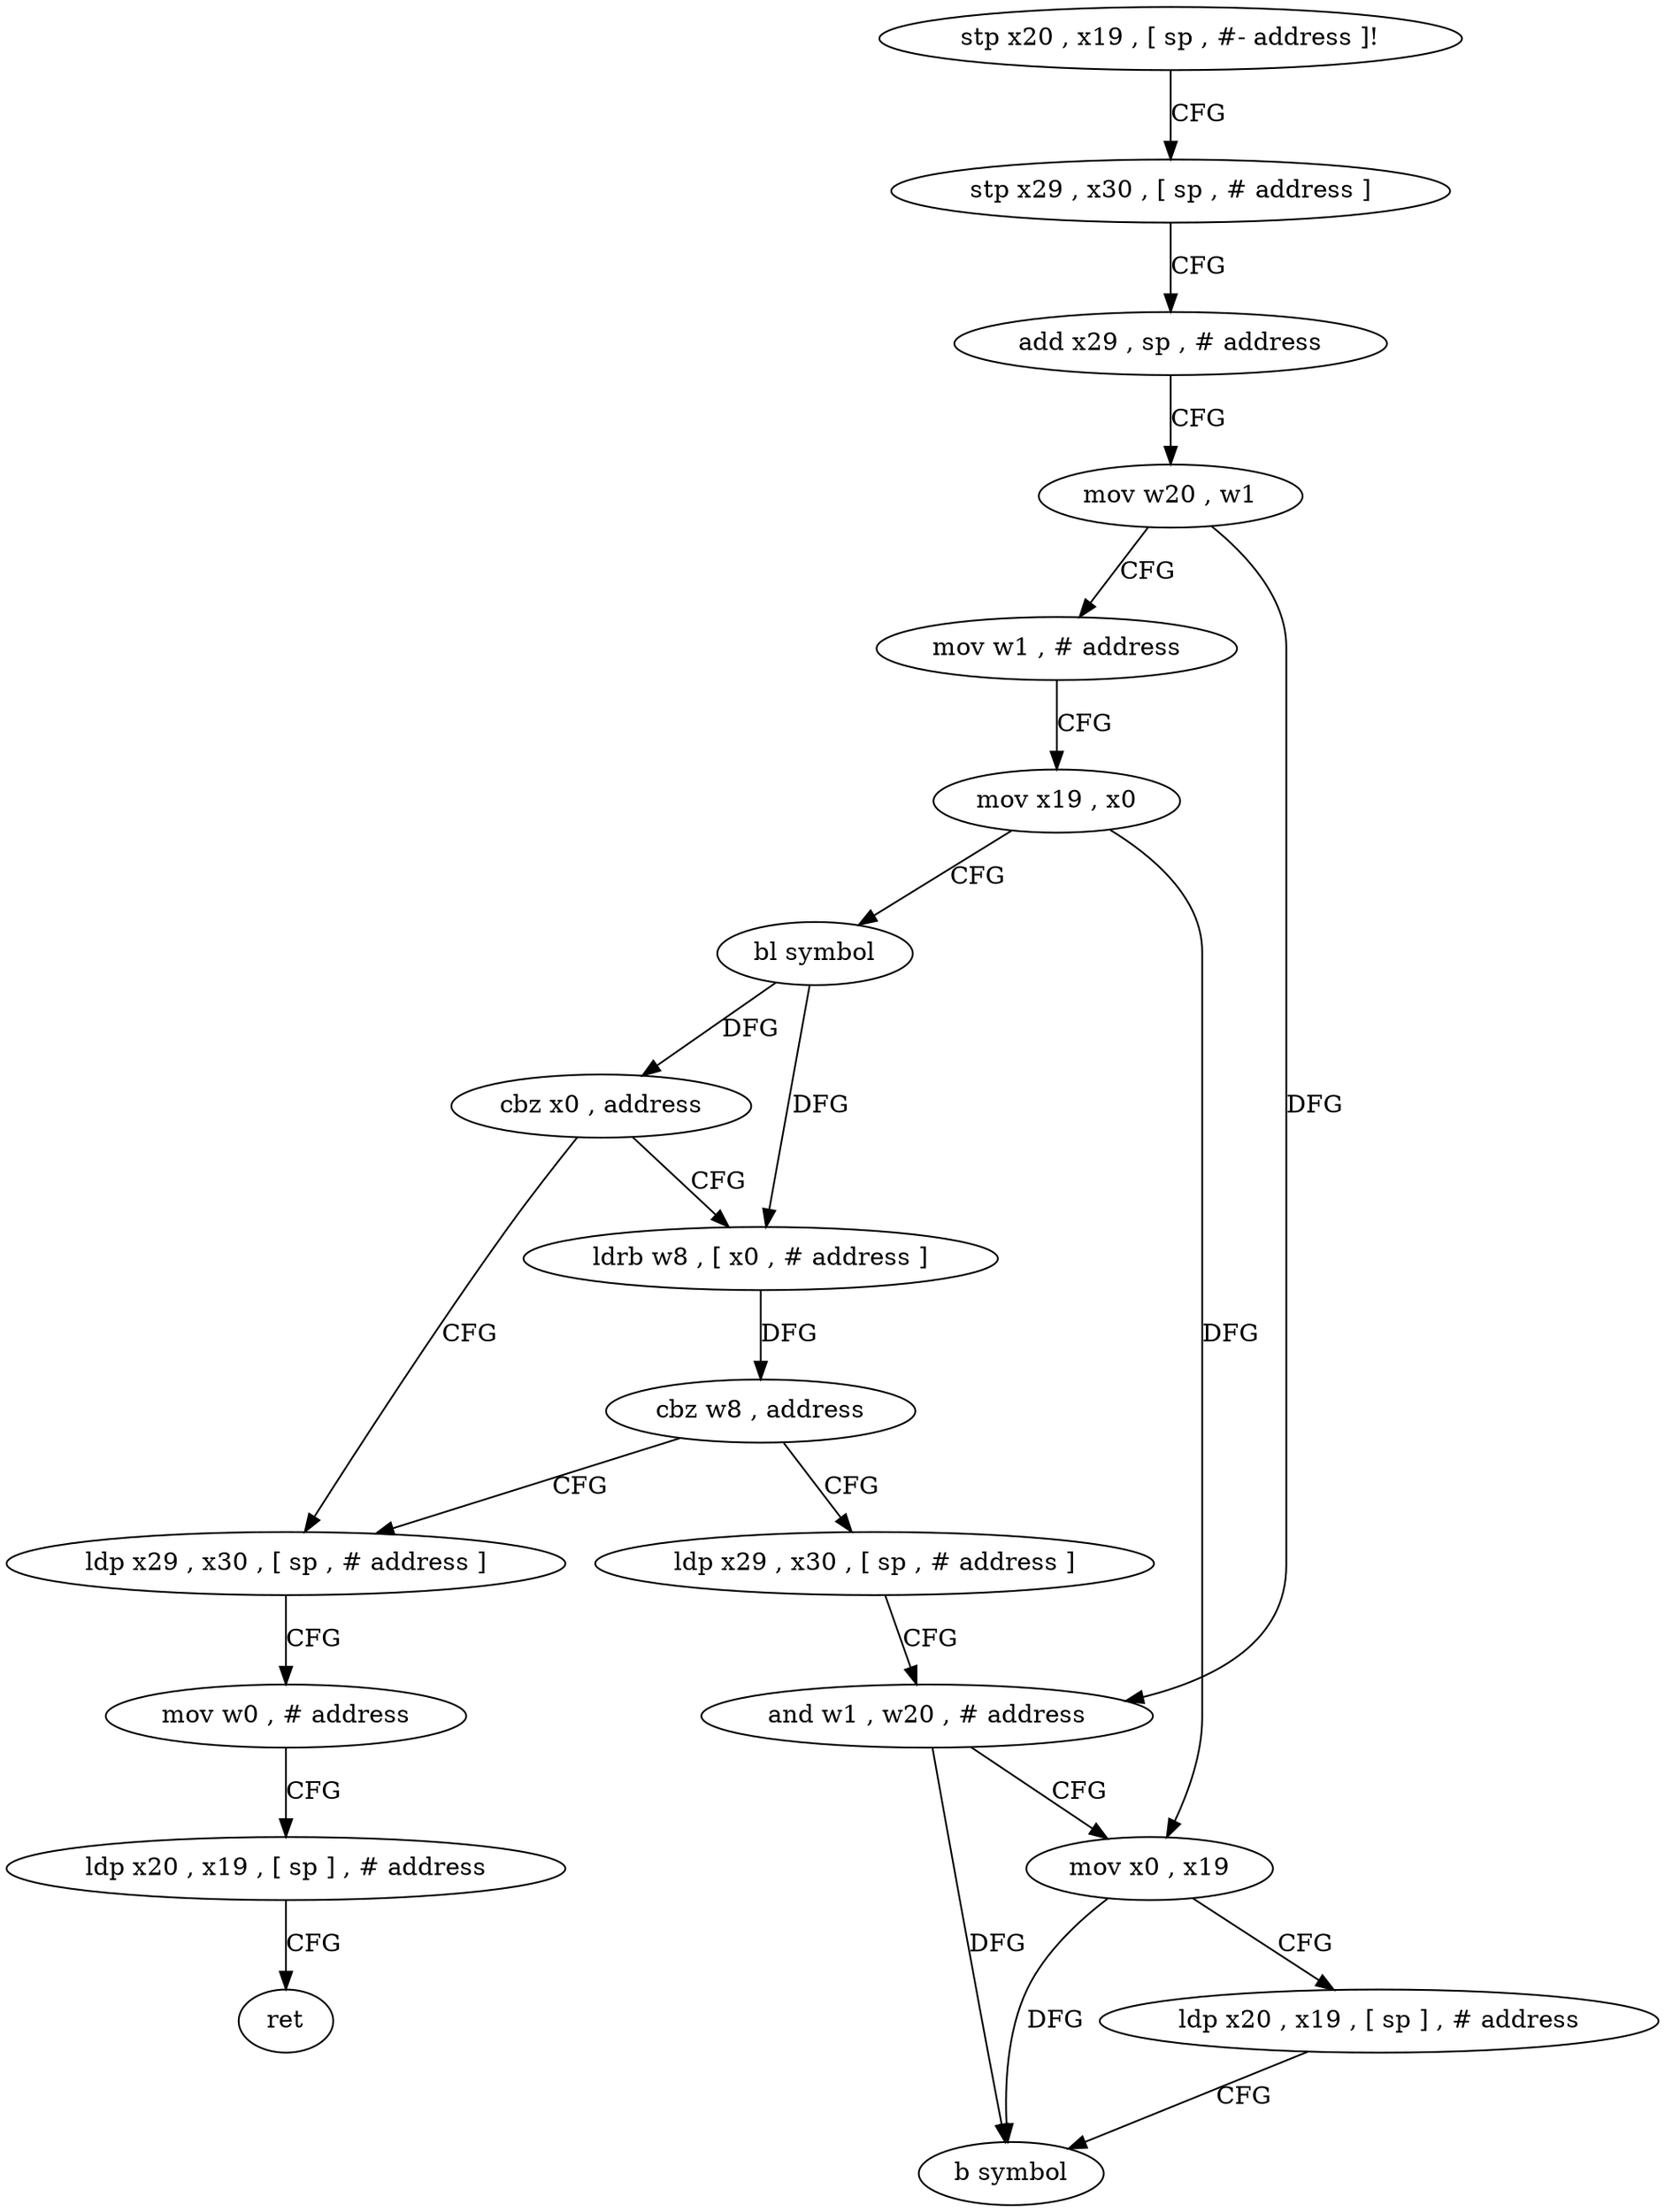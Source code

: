 digraph "func" {
"4255272" [label = "stp x20 , x19 , [ sp , #- address ]!" ]
"4255276" [label = "stp x29 , x30 , [ sp , # address ]" ]
"4255280" [label = "add x29 , sp , # address" ]
"4255284" [label = "mov w20 , w1" ]
"4255288" [label = "mov w1 , # address" ]
"4255292" [label = "mov x19 , x0" ]
"4255296" [label = "bl symbol" ]
"4255300" [label = "cbz x0 , address" ]
"4255312" [label = "ldp x29 , x30 , [ sp , # address ]" ]
"4255304" [label = "ldrb w8 , [ x0 , # address ]" ]
"4255316" [label = "mov w0 , # address" ]
"4255320" [label = "ldp x20 , x19 , [ sp ] , # address" ]
"4255324" [label = "ret" ]
"4255308" [label = "cbz w8 , address" ]
"4255328" [label = "ldp x29 , x30 , [ sp , # address ]" ]
"4255332" [label = "and w1 , w20 , # address" ]
"4255336" [label = "mov x0 , x19" ]
"4255340" [label = "ldp x20 , x19 , [ sp ] , # address" ]
"4255344" [label = "b symbol" ]
"4255272" -> "4255276" [ label = "CFG" ]
"4255276" -> "4255280" [ label = "CFG" ]
"4255280" -> "4255284" [ label = "CFG" ]
"4255284" -> "4255288" [ label = "CFG" ]
"4255284" -> "4255332" [ label = "DFG" ]
"4255288" -> "4255292" [ label = "CFG" ]
"4255292" -> "4255296" [ label = "CFG" ]
"4255292" -> "4255336" [ label = "DFG" ]
"4255296" -> "4255300" [ label = "DFG" ]
"4255296" -> "4255304" [ label = "DFG" ]
"4255300" -> "4255312" [ label = "CFG" ]
"4255300" -> "4255304" [ label = "CFG" ]
"4255312" -> "4255316" [ label = "CFG" ]
"4255304" -> "4255308" [ label = "DFG" ]
"4255316" -> "4255320" [ label = "CFG" ]
"4255320" -> "4255324" [ label = "CFG" ]
"4255308" -> "4255328" [ label = "CFG" ]
"4255308" -> "4255312" [ label = "CFG" ]
"4255328" -> "4255332" [ label = "CFG" ]
"4255332" -> "4255336" [ label = "CFG" ]
"4255332" -> "4255344" [ label = "DFG" ]
"4255336" -> "4255340" [ label = "CFG" ]
"4255336" -> "4255344" [ label = "DFG" ]
"4255340" -> "4255344" [ label = "CFG" ]
}
